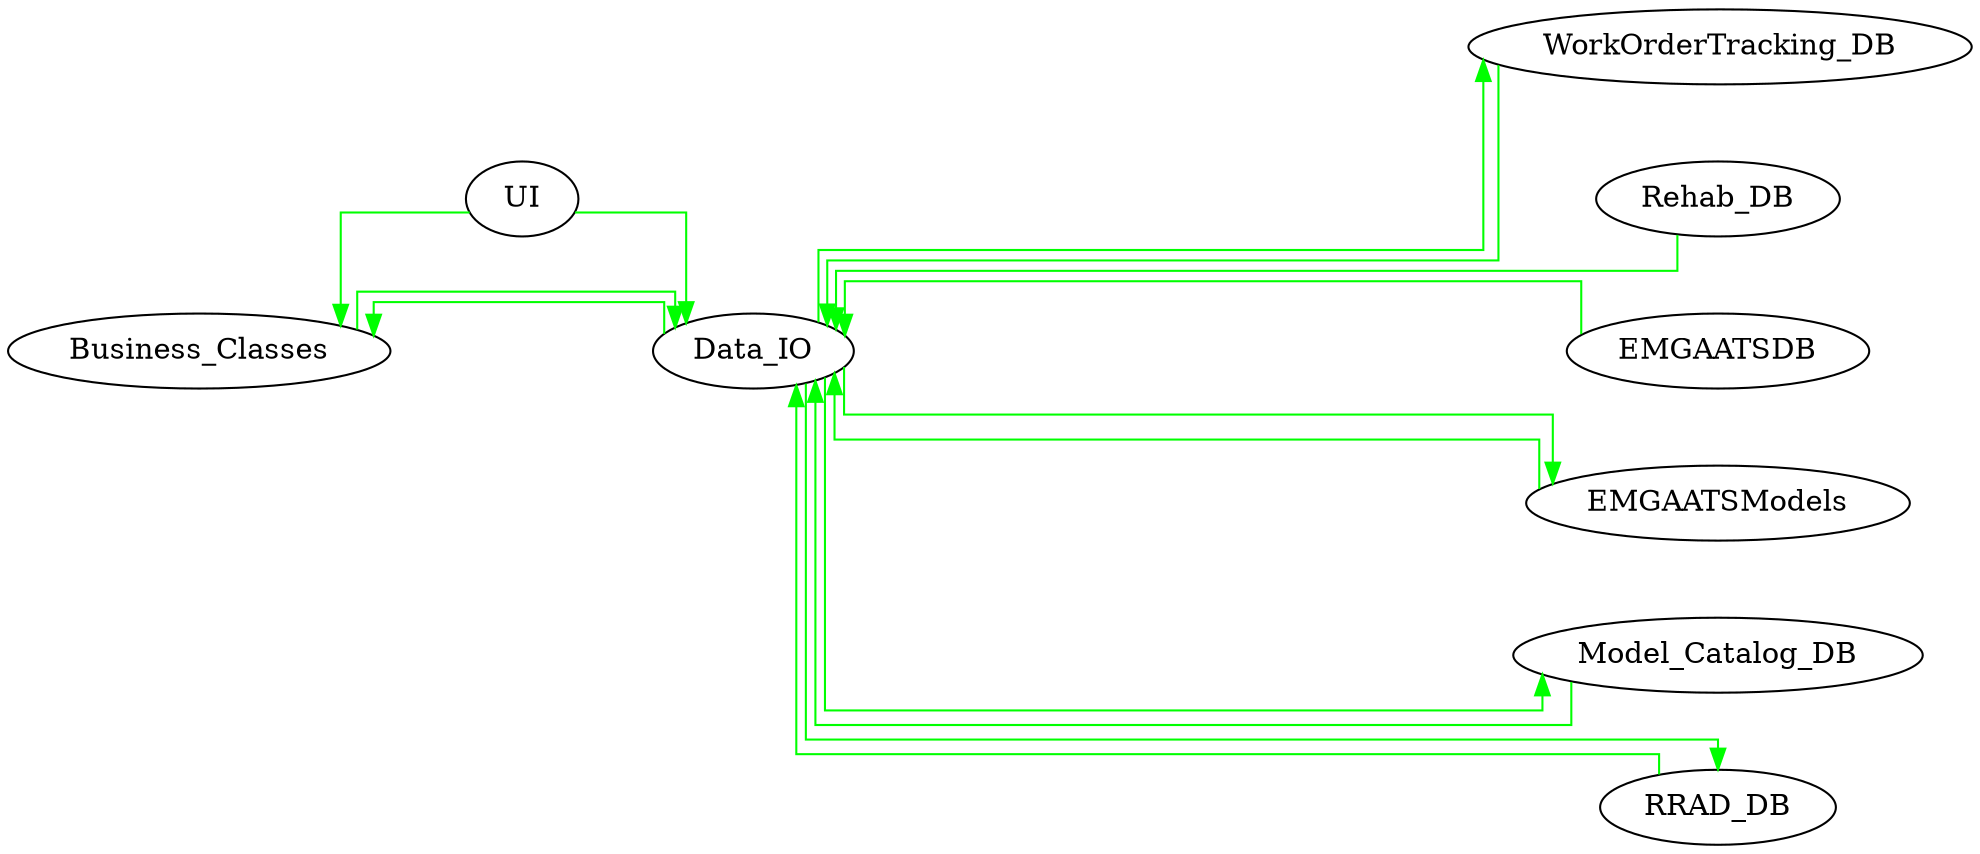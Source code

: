 digraph "classes" {
charset="utf-8"
nodesep=0.5;
rankdir="TB";
edge [ constraint=False ];
splines="ortho";

"_d0" [label="_d0", shape="record" style=invis];
"_d4" [label="_d4", shape="record" style=invis];
"_d9" [label="_d9", shape="record" style=invis];
"_d13" [label="_d13", shape="record" style=invis];
"_d17" [label="_d17", shape="record" style=invis];
"_d1" [label="_d1", shape="record" style=invis];
"_d7" [label="_d7", shape="record" style=invis];
"_d10" [label="_d10", shape="record" style=invis];
"_d14" [label="_d14", shape="record" style=invis];
"_d18" [label="_d18", shape="record" style=invis];
"_d2" [label="_d2", shape="record" style=invis];
"_d5" [label="_d5", shape="record" style=invis];
"_d11" [label="_d11", shape="record" style=invis];
"_d15" [label="_d15", shape="record" style=invis];
"_d19" [label="_d19", shape="record" style=invis];
"_d3" [label="_d3", shape="record" style=invis];
"_d6" [label="_d6", shape="record" style=invis];
"_d8" [label="_d8", shape="record" style=invis];
"_d12" [label="_d12", shape="record" style=invis];
"_d16" [label="_d16", shape="record" style=invis];
"_d20" [label="_d20", shape="record" style=invis];

{rank= tb "_d0"->"_d4"->"Business_Classes"->"_d9"->"_d13"->"_d17" [constraint=true style=invis]};
{rank= tb "_d1"->"UI"->"_d7"->"_d10"->"_d14"->"_d18" [constraint=true style=invis]};
{rank= tb "_d2"->"_d5"->"Data_IO"->"_d11"->"_d15"->"_d19" [constraint=true style=invis]};
{rank= tb "_d3"->"_d6"->"_d8"->"_d12"->"_d16"->"_d20" [constraint=true style=invis]};
{rank= tb "WorkOrderTracking_DB"->"Rehab_DB"->"EMGAATSDB"->"EMGAATSModels"->"Model_Catalog_DB"->"RRAD_DB" [constraint=true style=invis]};
{rank= same _d4->UI->_d5->_d6->Rehab_DB [constraint=True style=invis]};
"Data_IO"->"WorkOrderTracking_DB" [color="green"];
"Data_IO"->"Business_Classes" [color="green"];
"UI"->"Business_Classes" [color="green"];
"UI"->"Data_IO" [color="green"];
"Business_Classes"->"Data_IO" [color="green"];
"RRAD_DB"->"Data_IO" [color="green"];
"Model_Catalog_DB"->"Data_IO" [color="green"];
"EMGAATSDB"->"Data_IO" [color="green"];
"WorkOrderTracking_DB"->"Data_IO" [color="green"];
"EMGAATSModels"->"Data_IO" [color="green"];
"Rehab_DB"->"Data_IO" [color="green"];
"Data_IO"->"EMGAATSModels" [color="green"];
"Data_IO"->"Model_Catalog_DB" [color="green"];
"Data_IO"->"RRAD_DB" [color="green"];
}
